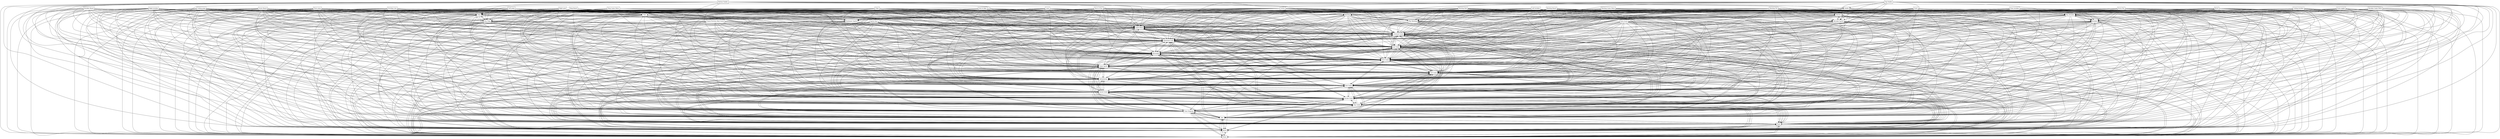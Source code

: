 digraph{
graph [rankdir=TB];
node [shape=box];
edge [arrowhead=normal];
0[label="Save Score",]
1[label="Pong",]
2[label="Wall",]
3[label="Lane",]
4[label="Game Menu",]
5[label="Check Previous Best Score",]
6[label="Right pont",]
7[label="Uninstall Game",]
8[label="Pong Game Menu",]
9[label="Play Brickles",]
10[label="Bowling Board",]
11[label="Brickles Board",]
12[label="Puck supply",]
13[label="Right brickles",]
14[label="Menu",]
15[label="Pong Board",]
16[label="Board",]
17[label="Score Board",]
18[label="Point",]
19[label="Size",]
20[label="Left brickles",]
21[label="Bowling",]
22[label="Class Diagram",]
23[label="Ceiling brickles",]
24[label="Edge",]
25[label="Play Game",]
26[label="Play Bowling",]
27[label="Bottom Paddle",]
28[label="Dividing Line",]
29[label="Arcade Game",]
30[label="Brick",]
31[label="Brickles",]
32[label="Top Paddle",]
33[label="Paddle",]
34[label="Gutter",]
35[label="Play Pong",]
36[label="End of Alley",]
37[label="Rack of Pins",]
38[label="Bowling Pin",]
39[label="Install Game",]
40[label="Exit Game",]
41[label="Brickles Game Menu",]
42[label="Puck",]
43[label="Floor brickles",]
44[label="Sprite Pair",]
45[label="Initialization",]
46[label="Velocity",]
47[label="Brick Pile",]
48[label="Stationary Sprite",]
49[label="Bowling Ball",]
50[label="Use Cases",]
51[label="Game Sprite",]
52[label="Floor pong",]
53[label="Save Game",]
54[label="Left pong",]
55[label="Movable Sprite",]
56[label="Rectangle",]
57[label="Bowling Game Menu",]
58[label="List Game",]
59[label="Animation Loop",]
60[label="Ceiling pong",]
0->4[label="",]
0->7[label="",]
0->14[label="",]
0->16[label="",]
0->18[label="",]
0->19[label="",]
0->22[label="",]
0->25[label="",]
0->29[label="",]
0->39[label="",]
0->40[label="",]
0->45[label="",]
0->50[label="",]
0->51[label="",]
0->53[label="",]
0->56[label="",]
0->58[label="",]
0->59[label="",]
1->4[label="",]
1->7[label="",]
1->14[label="",]
1->16[label="",]
1->18[label="",]
1->19[label="",]
1->22[label="",]
1->25[label="",]
1->29[label="",]
1->35[label="",]
1->39[label="",]
1->40[label="",]
1->45[label="",]
1->50[label="",]
1->51[label="",]
1->53[label="",]
1->56[label="",]
1->58[label="",]
1->59[label="",]
2->4[label="",]
2->7[label="",]
2->14[label="",]
2->16[label="",]
2->18[label="",]
2->19[label="",]
2->22[label="",]
2->25[label="",]
2->29[label="",]
2->39[label="",]
2->40[label="",]
2->45[label="",]
2->48[label="",]
2->50[label="",]
2->51[label="",]
2->53[label="",]
2->56[label="",]
2->58[label="",]
2->59[label="",]
3->4[label="",]
3->7[label="",]
3->14[label="",]
3->16[label="",]
3->18[label="",]
3->19[label="",]
3->21[label="",]
3->22[label="",]
3->25[label="",]
3->26[label="",]
3->29[label="",]
3->39[label="",]
3->40[label="",]
3->45[label="",]
3->48[label="",]
3->50[label="",]
3->51[label="",]
3->53[label="",]
3->56[label="",]
3->58[label="",]
3->59[label="",]
4->7[label="",]
4->14[label="",]
4->16[label="",]
4->18[label="",]
4->19[label="",]
4->22[label="",]
4->25[label="",]
4->29[label="",]
4->39[label="",]
4->40[label="",]
4->45[label="",]
4->50[label="",]
4->51[label="",]
4->53[label="",]
4->56[label="",]
4->58[label="",]
4->59[label="",]
5->4[label="",]
5->7[label="",]
5->14[label="",]
5->16[label="",]
5->18[label="",]
5->19[label="",]
5->22[label="",]
5->25[label="",]
5->29[label="",]
5->39[label="",]
5->40[label="",]
5->45[label="",]
5->50[label="",]
5->51[label="",]
5->53[label="",]
5->56[label="",]
5->58[label="",]
5->59[label="",]
6->1[label="",]
6->2[label="",]
6->4[label="",]
6->7[label="",]
6->14[label="",]
6->16[label="",]
6->18[label="",]
6->19[label="",]
6->22[label="",]
6->25[label="",]
6->29[label="",]
6->35[label="",]
6->39[label="",]
6->40[label="",]
6->45[label="",]
6->48[label="",]
6->50[label="",]
6->51[label="",]
6->53[label="",]
6->56[label="",]
6->58[label="",]
6->59[label="",]
7->4[label="",]
7->14[label="",]
7->16[label="",]
7->18[label="",]
7->19[label="",]
7->22[label="",]
7->25[label="",]
7->29[label="",]
7->39[label="",]
7->40[label="",]
7->45[label="",]
7->50[label="",]
7->51[label="",]
7->53[label="",]
7->56[label="",]
7->58[label="",]
7->59[label="",]
8->1[label="",]
8->4[label="",]
8->7[label="",]
8->14[label="",]
8->16[label="",]
8->18[label="",]
8->19[label="",]
8->22[label="",]
8->25[label="",]
8->29[label="",]
8->35[label="",]
8->39[label="",]
8->40[label="",]
8->45[label="",]
8->50[label="",]
8->51[label="",]
8->53[label="",]
8->56[label="",]
8->58[label="",]
8->59[label="",]
9->4[label="",]
9->7[label="",]
9->14[label="",]
9->16[label="",]
9->18[label="",]
9->19[label="",]
9->22[label="",]
9->25[label="",]
9->29[label="",]
9->31[label="",]
9->39[label="",]
9->40[label="",]
9->45[label="",]
9->50[label="",]
9->51[label="",]
9->53[label="",]
9->56[label="",]
9->58[label="",]
9->59[label="",]
10->4[label="",]
10->7[label="",]
10->14[label="",]
10->16[label="",]
10->18[label="",]
10->19[label="",]
10->21[label="",]
10->22[label="",]
10->25[label="",]
10->26[label="",]
10->29[label="",]
10->39[label="",]
10->40[label="",]
10->45[label="",]
10->50[label="",]
10->51[label="",]
10->53[label="",]
10->56[label="",]
10->58[label="",]
10->59[label="",]
11->4[label="",]
11->7[label="",]
11->9[label="",]
11->14[label="",]
11->16[label="",]
11->18[label="",]
11->19[label="",]
11->22[label="",]
11->25[label="",]
11->29[label="",]
11->31[label="",]
11->39[label="",]
11->40[label="",]
11->45[label="",]
11->50[label="",]
11->51[label="",]
11->53[label="",]
11->56[label="",]
11->58[label="",]
11->59[label="",]
12->4[label="",]
12->7[label="",]
12->9[label="",]
12->14[label="",]
12->16[label="",]
12->18[label="",]
12->19[label="",]
12->22[label="",]
12->25[label="",]
12->29[label="",]
12->31[label="",]
12->39[label="",]
12->40[label="",]
12->45[label="",]
12->50[label="",]
12->51[label="",]
12->53[label="",]
12->56[label="",]
12->58[label="",]
12->59[label="",]
13->2[label="",]
13->4[label="",]
13->7[label="",]
13->9[label="",]
13->14[label="",]
13->16[label="",]
13->18[label="",]
13->19[label="",]
13->22[label="",]
13->25[label="",]
13->29[label="",]
13->31[label="",]
13->39[label="",]
13->40[label="",]
13->45[label="",]
13->48[label="",]
13->50[label="",]
13->51[label="",]
13->53[label="",]
13->56[label="",]
13->58[label="",]
13->59[label="",]
14->4[label="",]
14->7[label="",]
14->16[label="",]
14->18[label="",]
14->19[label="",]
14->22[label="",]
14->25[label="",]
14->29[label="",]
14->39[label="",]
14->40[label="",]
14->45[label="",]
14->50[label="",]
14->51[label="",]
14->53[label="",]
14->56[label="",]
14->58[label="",]
14->59[label="",]
15->1[label="",]
15->4[label="",]
15->7[label="",]
15->14[label="",]
15->16[label="",]
15->18[label="",]
15->19[label="",]
15->22[label="",]
15->25[label="",]
15->29[label="",]
15->35[label="",]
15->39[label="",]
15->40[label="",]
15->45[label="",]
15->50[label="",]
15->51[label="",]
15->53[label="",]
15->56[label="",]
15->58[label="",]
15->59[label="",]
16->4[label="",]
16->7[label="",]
16->14[label="",]
16->18[label="",]
16->19[label="",]
16->22[label="",]
16->25[label="",]
16->29[label="",]
16->39[label="",]
16->40[label="",]
16->45[label="",]
16->50[label="",]
16->51[label="",]
16->53[label="",]
16->56[label="",]
16->58[label="",]
16->59[label="",]
17->1[label="",]
17->4[label="",]
17->7[label="",]
17->14[label="",]
17->16[label="",]
17->18[label="",]
17->19[label="",]
17->22[label="",]
17->25[label="",]
17->29[label="",]
17->35[label="",]
17->39[label="",]
17->40[label="",]
17->45[label="",]
17->48[label="",]
17->50[label="",]
17->51[label="",]
17->53[label="",]
17->56[label="",]
17->58[label="",]
17->59[label="",]
18->4[label="",]
18->7[label="",]
18->14[label="",]
18->16[label="",]
18->19[label="",]
18->22[label="",]
18->25[label="",]
18->29[label="",]
18->39[label="",]
18->40[label="",]
18->45[label="",]
18->50[label="",]
18->51[label="",]
18->53[label="",]
18->56[label="",]
18->58[label="",]
18->59[label="",]
19->4[label="",]
19->7[label="",]
19->14[label="",]
19->16[label="",]
19->18[label="",]
19->22[label="",]
19->25[label="",]
19->29[label="",]
19->39[label="",]
19->40[label="",]
19->45[label="",]
19->50[label="",]
19->51[label="",]
19->53[label="",]
19->56[label="",]
19->58[label="",]
19->59[label="",]
20->2[label="",]
20->4[label="",]
20->7[label="",]
20->9[label="",]
20->14[label="",]
20->16[label="",]
20->18[label="",]
20->19[label="",]
20->22[label="",]
20->25[label="",]
20->29[label="",]
20->31[label="",]
20->39[label="",]
20->40[label="",]
20->45[label="",]
20->48[label="",]
20->50[label="",]
20->51[label="",]
20->53[label="",]
20->56[label="",]
20->58[label="",]
20->59[label="",]
21->4[label="",]
21->7[label="",]
21->14[label="",]
21->16[label="",]
21->18[label="",]
21->19[label="",]
21->22[label="",]
21->25[label="",]
21->26[label="",]
21->29[label="",]
21->39[label="",]
21->40[label="",]
21->45[label="",]
21->50[label="",]
21->51[label="",]
21->53[label="",]
21->56[label="",]
21->58[label="",]
21->59[label="",]
22->4[label="",]
22->7[label="",]
22->14[label="",]
22->16[label="",]
22->18[label="",]
22->19[label="",]
22->25[label="",]
22->29[label="",]
22->39[label="",]
22->40[label="",]
22->45[label="",]
22->50[label="",]
22->51[label="",]
22->53[label="",]
22->56[label="",]
22->58[label="",]
22->59[label="",]
23->4[label="",]
23->7[label="",]
23->9[label="",]
23->14[label="",]
23->16[label="",]
23->18[label="",]
23->19[label="",]
23->22[label="",]
23->25[label="",]
23->29[label="",]
23->31[label="",]
23->39[label="",]
23->40[label="",]
23->45[label="",]
23->48[label="",]
23->50[label="",]
23->51[label="",]
23->53[label="",]
23->56[label="",]
23->58[label="",]
23->59[label="",]
24->4[label="",]
24->7[label="",]
24->14[label="",]
24->16[label="",]
24->18[label="",]
24->19[label="",]
24->21[label="",]
24->22[label="",]
24->25[label="",]
24->26[label="",]
24->29[label="",]
24->39[label="",]
24->40[label="",]
24->45[label="",]
24->48[label="",]
24->50[label="",]
24->51[label="",]
24->53[label="",]
24->56[label="",]
24->58[label="",]
24->59[label="",]
25->4[label="",]
25->7[label="",]
25->14[label="",]
25->16[label="",]
25->18[label="",]
25->19[label="",]
25->22[label="",]
25->29[label="",]
25->39[label="",]
25->40[label="",]
25->45[label="",]
25->50[label="",]
25->51[label="",]
25->53[label="",]
25->56[label="",]
25->58[label="",]
25->59[label="",]
26->4[label="",]
26->7[label="",]
26->14[label="",]
26->16[label="",]
26->18[label="",]
26->19[label="",]
26->21[label="",]
26->22[label="",]
26->25[label="",]
26->29[label="",]
26->39[label="",]
26->40[label="",]
26->45[label="",]
26->50[label="",]
26->51[label="",]
26->53[label="",]
26->56[label="",]
26->58[label="",]
26->59[label="",]
27->1[label="",]
27->4[label="",]
27->7[label="",]
27->14[label="",]
27->16[label="",]
27->18[label="",]
27->19[label="",]
27->22[label="",]
27->25[label="",]
27->29[label="",]
27->33[label="",]
27->35[label="",]
27->39[label="",]
27->40[label="",]
27->45[label="",]
27->46[label="",]
27->50[label="",]
27->51[label="",]
27->53[label="",]
27->55[label="",]
27->56[label="",]
27->58[label="",]
27->59[label="",]
28->1[label="",]
28->4[label="",]
28->7[label="",]
28->14[label="",]
28->16[label="",]
28->18[label="",]
28->19[label="",]
28->22[label="",]
28->25[label="",]
28->29[label="",]
28->35[label="",]
28->39[label="",]
28->40[label="",]
28->45[label="",]
28->48[label="",]
28->50[label="",]
28->51[label="",]
28->53[label="",]
28->56[label="",]
28->58[label="",]
28->59[label="",]
29->4[label="",]
29->7[label="",]
29->14[label="",]
29->16[label="",]
29->18[label="",]
29->19[label="",]
29->22[label="",]
29->25[label="",]
29->39[label="",]
29->40[label="",]
29->45[label="",]
29->50[label="",]
29->51[label="",]
29->53[label="",]
29->56[label="",]
29->58[label="",]
29->59[label="",]
30->4[label="",]
30->7[label="",]
30->9[label="",]
30->14[label="",]
30->16[label="",]
30->18[label="",]
30->19[label="",]
30->22[label="",]
30->25[label="",]
30->29[label="",]
30->31[label="",]
30->39[label="",]
30->40[label="",]
30->45[label="",]
30->48[label="",]
30->50[label="",]
30->51[label="",]
30->53[label="",]
30->56[label="",]
30->58[label="",]
30->59[label="",]
31->4[label="",]
31->7[label="",]
31->9[label="",]
31->14[label="",]
31->16[label="",]
31->18[label="",]
31->19[label="",]
31->22[label="",]
31->25[label="",]
31->29[label="",]
31->39[label="",]
31->40[label="",]
31->45[label="",]
31->50[label="",]
31->51[label="",]
31->53[label="",]
31->56[label="",]
31->58[label="",]
31->59[label="",]
32->1[label="",]
32->4[label="",]
32->7[label="",]
32->14[label="",]
32->16[label="",]
32->18[label="",]
32->19[label="",]
32->22[label="",]
32->25[label="",]
32->29[label="",]
32->33[label="",]
32->35[label="",]
32->39[label="",]
32->40[label="",]
32->45[label="",]
32->46[label="",]
32->50[label="",]
32->51[label="",]
32->53[label="",]
32->55[label="",]
32->56[label="",]
32->58[label="",]
32->59[label="",]
33->1[label="",]
33->4[label="",]
33->7[label="",]
33->14[label="",]
33->16[label="",]
33->18[label="",]
33->19[label="",]
33->22[label="",]
33->25[label="",]
33->29[label="",]
33->35[label="",]
33->39[label="",]
33->40[label="",]
33->45[label="",]
33->46[label="",]
33->50[label="",]
33->51[label="",]
33->53[label="",]
33->55[label="",]
33->56[label="",]
33->58[label="",]
33->59[label="",]
34->4[label="",]
34->7[label="",]
34->14[label="",]
34->16[label="",]
34->18[label="",]
34->19[label="",]
34->21[label="",]
34->22[label="",]
34->25[label="",]
34->26[label="",]
34->29[label="",]
34->39[label="",]
34->40[label="",]
34->45[label="",]
34->48[label="",]
34->50[label="",]
34->51[label="",]
34->53[label="",]
34->56[label="",]
34->58[label="",]
34->59[label="",]
35->1[label="",]
35->4[label="",]
35->7[label="",]
35->14[label="",]
35->16[label="",]
35->18[label="",]
35->19[label="",]
35->22[label="",]
35->25[label="",]
35->29[label="",]
35->39[label="",]
35->40[label="",]
35->45[label="",]
35->50[label="",]
35->51[label="",]
35->53[label="",]
35->56[label="",]
35->58[label="",]
35->59[label="",]
36->4[label="",]
36->7[label="",]
36->14[label="",]
36->16[label="",]
36->18[label="",]
36->19[label="",]
36->21[label="",]
36->22[label="",]
36->25[label="",]
36->26[label="",]
36->29[label="",]
36->39[label="",]
36->40[label="",]
36->45[label="",]
36->48[label="",]
36->50[label="",]
36->51[label="",]
36->53[label="",]
36->56[label="",]
36->58[label="",]
36->59[label="",]
37->4[label="",]
37->7[label="",]
37->14[label="",]
37->16[label="",]
37->18[label="",]
37->19[label="",]
37->21[label="",]
37->22[label="",]
37->25[label="",]
37->26[label="",]
37->29[label="",]
37->39[label="",]
37->40[label="",]
37->45[label="",]
37->48[label="",]
37->50[label="",]
37->51[label="",]
37->53[label="",]
37->56[label="",]
37->58[label="",]
37->59[label="",]
38->4[label="",]
38->7[label="",]
38->14[label="",]
38->16[label="",]
38->18[label="",]
38->19[label="",]
38->21[label="",]
38->22[label="",]
38->25[label="",]
38->26[label="",]
38->29[label="",]
38->39[label="",]
38->40[label="",]
38->45[label="",]
38->46[label="",]
38->50[label="",]
38->51[label="",]
38->53[label="",]
38->55[label="",]
38->56[label="",]
38->58[label="",]
38->59[label="",]
39->4[label="",]
39->7[label="",]
39->14[label="",]
39->16[label="",]
39->18[label="",]
39->19[label="",]
39->22[label="",]
39->25[label="",]
39->29[label="",]
39->40[label="",]
39->45[label="",]
39->50[label="",]
39->51[label="",]
39->53[label="",]
39->56[label="",]
39->58[label="",]
39->59[label="",]
40->4[label="",]
40->7[label="",]
40->14[label="",]
40->16[label="",]
40->18[label="",]
40->19[label="",]
40->22[label="",]
40->25[label="",]
40->29[label="",]
40->39[label="",]
40->45[label="",]
40->50[label="",]
40->51[label="",]
40->53[label="",]
40->56[label="",]
40->58[label="",]
40->59[label="",]
41->4[label="",]
41->7[label="",]
41->9[label="",]
41->14[label="",]
41->16[label="",]
41->18[label="",]
41->19[label="",]
41->22[label="",]
41->25[label="",]
41->29[label="",]
41->31[label="",]
41->39[label="",]
41->40[label="",]
41->45[label="",]
41->50[label="",]
41->51[label="",]
41->53[label="",]
41->56[label="",]
41->58[label="",]
41->59[label="",]
42->4[label="",]
42->7[label="",]
42->14[label="",]
42->16[label="",]
42->18[label="",]
42->19[label="",]
42->22[label="",]
42->25[label="",]
42->29[label="",]
42->39[label="",]
42->40[label="",]
42->45[label="",]
42->46[label="",]
42->50[label="",]
42->51[label="",]
42->53[label="",]
42->55[label="",]
42->56[label="",]
42->58[label="",]
42->59[label="",]
43->4[label="",]
43->7[label="",]
43->9[label="",]
43->14[label="",]
43->16[label="",]
43->18[label="",]
43->19[label="",]
43->22[label="",]
43->25[label="",]
43->29[label="",]
43->31[label="",]
43->39[label="",]
43->40[label="",]
43->45[label="",]
43->48[label="",]
43->50[label="",]
43->51[label="",]
43->53[label="",]
43->56[label="",]
43->58[label="",]
43->59[label="",]
44->4[label="",]
44->7[label="",]
44->14[label="",]
44->16[label="",]
44->18[label="",]
44->19[label="",]
44->22[label="",]
44->25[label="",]
44->29[label="",]
44->39[label="",]
44->40[label="",]
44->45[label="",]
44->50[label="",]
44->51[label="",]
44->53[label="",]
44->56[label="",]
44->58[label="",]
44->59[label="",]
45->4[label="",]
45->7[label="",]
45->14[label="",]
45->16[label="",]
45->18[label="",]
45->19[label="",]
45->22[label="",]
45->25[label="",]
45->29[label="",]
45->39[label="",]
45->40[label="",]
45->50[label="",]
45->51[label="",]
45->53[label="",]
45->56[label="",]
45->58[label="",]
45->59[label="",]
46->4[label="",]
46->7[label="",]
46->14[label="",]
46->16[label="",]
46->18[label="",]
46->19[label="",]
46->22[label="",]
46->25[label="",]
46->29[label="",]
46->39[label="",]
46->40[label="",]
46->45[label="",]
46->50[label="",]
46->51[label="",]
46->53[label="",]
46->55[label="",]
46->56[label="",]
46->58[label="",]
46->59[label="",]
47->4[label="",]
47->7[label="",]
47->9[label="",]
47->14[label="",]
47->16[label="",]
47->18[label="",]
47->19[label="",]
47->22[label="",]
47->25[label="",]
47->29[label="",]
47->31[label="",]
47->39[label="",]
47->40[label="",]
47->45[label="",]
47->48[label="",]
47->50[label="",]
47->51[label="",]
47->53[label="",]
47->56[label="",]
47->58[label="",]
47->59[label="",]
48->4[label="",]
48->7[label="",]
48->14[label="",]
48->16[label="",]
48->18[label="",]
48->19[label="",]
48->22[label="",]
48->25[label="",]
48->29[label="",]
48->39[label="",]
48->40[label="",]
48->45[label="",]
48->50[label="",]
48->51[label="",]
48->53[label="",]
48->56[label="",]
48->58[label="",]
48->59[label="",]
49->4[label="",]
49->7[label="",]
49->14[label="",]
49->16[label="",]
49->18[label="",]
49->19[label="",]
49->21[label="",]
49->22[label="",]
49->25[label="",]
49->26[label="",]
49->29[label="",]
49->39[label="",]
49->40[label="",]
49->45[label="",]
49->46[label="",]
49->50[label="",]
49->51[label="",]
49->53[label="",]
49->55[label="",]
49->56[label="",]
49->58[label="",]
49->59[label="",]
50->4[label="",]
50->7[label="",]
50->14[label="",]
50->16[label="",]
50->18[label="",]
50->19[label="",]
50->22[label="",]
50->25[label="",]
50->29[label="",]
50->39[label="",]
50->40[label="",]
50->45[label="",]
50->51[label="",]
50->53[label="",]
50->56[label="",]
50->58[label="",]
50->59[label="",]
51->4[label="",]
51->7[label="",]
51->14[label="",]
51->16[label="",]
51->18[label="",]
51->19[label="",]
51->22[label="",]
51->25[label="",]
51->29[label="",]
51->39[label="",]
51->40[label="",]
51->45[label="",]
51->50[label="",]
51->53[label="",]
51->56[label="",]
51->58[label="",]
51->59[label="",]
52->1[label="",]
52->4[label="",]
52->7[label="",]
52->14[label="",]
52->16[label="",]
52->18[label="",]
52->19[label="",]
52->22[label="",]
52->25[label="",]
52->29[label="",]
52->35[label="",]
52->39[label="",]
52->40[label="",]
52->45[label="",]
52->48[label="",]
52->50[label="",]
52->51[label="",]
52->53[label="",]
52->56[label="",]
52->58[label="",]
52->59[label="",]
53->4[label="",]
53->7[label="",]
53->14[label="",]
53->16[label="",]
53->18[label="",]
53->19[label="",]
53->22[label="",]
53->25[label="",]
53->29[label="",]
53->39[label="",]
53->40[label="",]
53->45[label="",]
53->50[label="",]
53->51[label="",]
53->56[label="",]
53->58[label="",]
53->59[label="",]
54->1[label="",]
54->2[label="",]
54->4[label="",]
54->7[label="",]
54->14[label="",]
54->16[label="",]
54->18[label="",]
54->19[label="",]
54->22[label="",]
54->25[label="",]
54->29[label="",]
54->35[label="",]
54->39[label="",]
54->40[label="",]
54->45[label="",]
54->48[label="",]
54->50[label="",]
54->51[label="",]
54->53[label="",]
54->56[label="",]
54->58[label="",]
54->59[label="",]
55->4[label="",]
55->7[label="",]
55->14[label="",]
55->16[label="",]
55->18[label="",]
55->19[label="",]
55->22[label="",]
55->25[label="",]
55->29[label="",]
55->39[label="",]
55->40[label="",]
55->45[label="",]
55->46[label="",]
55->50[label="",]
55->51[label="",]
55->53[label="",]
55->56[label="",]
55->58[label="",]
55->59[label="",]
56->4[label="",]
56->7[label="",]
56->14[label="",]
56->16[label="",]
56->18[label="",]
56->19[label="",]
56->22[label="",]
56->25[label="",]
56->29[label="",]
56->39[label="",]
56->40[label="",]
56->45[label="",]
56->50[label="",]
56->51[label="",]
56->53[label="",]
56->58[label="",]
56->59[label="",]
57->4[label="",]
57->7[label="",]
57->14[label="",]
57->16[label="",]
57->18[label="",]
57->19[label="",]
57->21[label="",]
57->22[label="",]
57->25[label="",]
57->26[label="",]
57->29[label="",]
57->39[label="",]
57->40[label="",]
57->45[label="",]
57->50[label="",]
57->51[label="",]
57->53[label="",]
57->56[label="",]
57->58[label="",]
57->59[label="",]
58->4[label="",]
58->7[label="",]
58->14[label="",]
58->16[label="",]
58->18[label="",]
58->19[label="",]
58->22[label="",]
58->25[label="",]
58->29[label="",]
58->39[label="",]
58->40[label="",]
58->45[label="",]
58->50[label="",]
58->51[label="",]
58->53[label="",]
58->56[label="",]
58->59[label="",]
59->4[label="",]
59->7[label="",]
59->14[label="",]
59->16[label="",]
59->18[label="",]
59->19[label="",]
59->22[label="",]
59->25[label="",]
59->29[label="",]
59->39[label="",]
59->40[label="",]
59->45[label="",]
59->50[label="",]
59->51[label="",]
59->53[label="",]
59->56[label="",]
59->58[label="",]
60->1[label="",]
60->4[label="",]
60->7[label="",]
60->14[label="",]
60->16[label="",]
60->18[label="",]
60->19[label="",]
60->22[label="",]
60->25[label="",]
60->29[label="",]
60->35[label="",]
60->39[label="",]
60->40[label="",]
60->45[label="",]
60->48[label="",]
60->50[label="",]
60->51[label="",]
60->53[label="",]
60->56[label="",]
60->58[label="",]
60->59[label="",]
}
